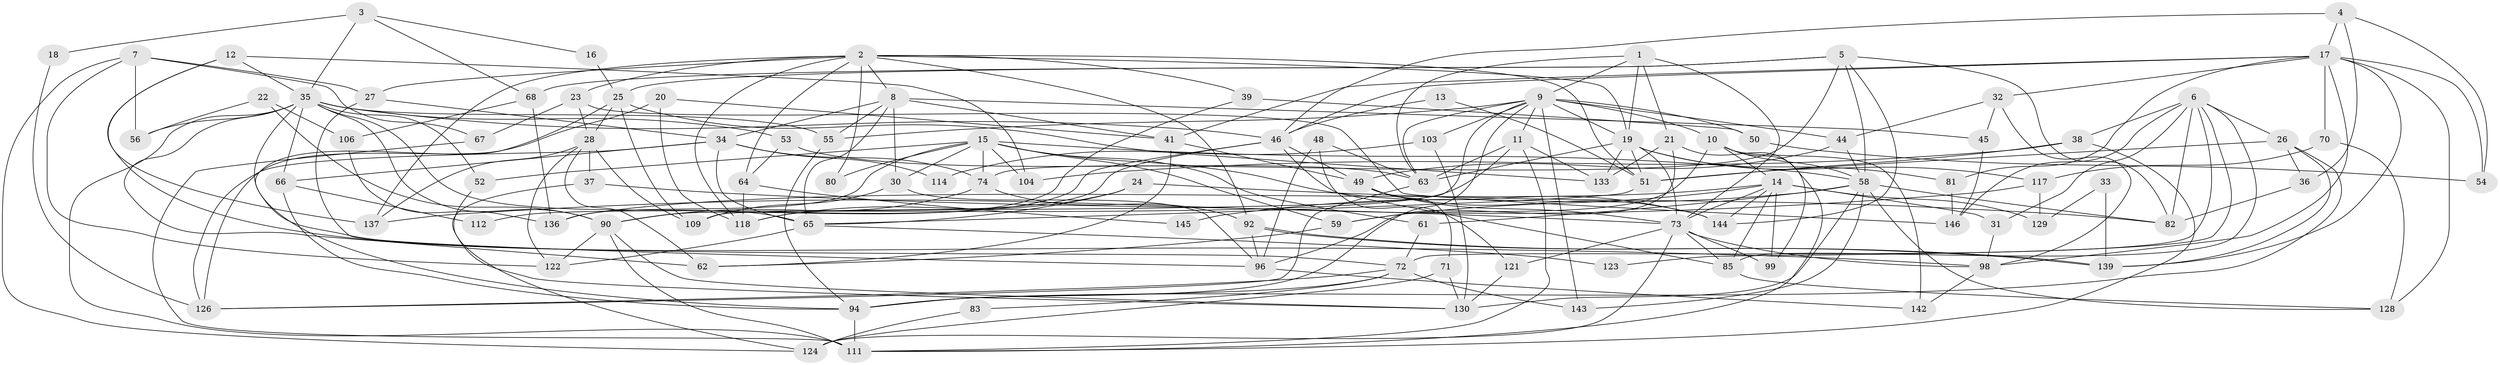 // original degree distribution, {4: 0.31756756756756754, 7: 0.0472972972972973, 8: 0.02027027027027027, 5: 0.12162162162162163, 3: 0.34459459459459457, 2: 0.07432432432432433, 6: 0.07432432432432433}
// Generated by graph-tools (version 1.1) at 2025/18/03/04/25 18:18:36]
// undirected, 103 vertices, 244 edges
graph export_dot {
graph [start="1"]
  node [color=gray90,style=filled];
  1 [super="+102"];
  2 [super="+140"];
  3;
  4;
  5 [super="+87"];
  6;
  7 [super="+43"];
  8 [super="+86"];
  9 [super="+77+60+42"];
  10 [super="+127"];
  11 [super="+29"];
  12;
  13;
  14 [super="+78+110"];
  15 [super="+76+131"];
  16;
  17 [super="+69"];
  18;
  19 [super="+88+40"];
  20;
  21;
  22;
  23;
  24;
  25;
  26;
  27;
  28 [super="+97"];
  30;
  31;
  32;
  33;
  34 [super="+95+57"];
  35 [super="+79+47+116"];
  36;
  37;
  38 [super="+147"];
  39;
  41;
  44;
  45;
  46 [super="+84+75"];
  48;
  49;
  50;
  51;
  52;
  53;
  54;
  55;
  56;
  58 [super="+107"];
  59;
  61;
  62;
  63 [super="+115"];
  64;
  65;
  66 [super="+101"];
  67;
  68;
  70;
  71;
  72 [super="+119"];
  73 [super="+93+125"];
  74;
  80;
  81;
  82;
  83;
  85 [super="+135"];
  90 [super="+91"];
  92;
  94 [super="+108+113"];
  96 [super="+100+105"];
  98 [super="+134"];
  99;
  103;
  104;
  106;
  109 [super="+132"];
  111 [super="+120"];
  112;
  114;
  117;
  118;
  121;
  122;
  123;
  124;
  126;
  128;
  129;
  130;
  133;
  136;
  137;
  139;
  142;
  143;
  144;
  145;
  146;
  1 -- 9;
  1 -- 19;
  1 -- 73;
  1 -- 21;
  1 -- 63;
  2 -- 51;
  2 -- 27;
  2 -- 64;
  2 -- 92;
  2 -- 80;
  2 -- 23;
  2 -- 118;
  2 -- 39;
  2 -- 137;
  2 -- 19;
  2 -- 8;
  3 -- 68;
  3 -- 16;
  3 -- 18;
  3 -- 35;
  4 -- 46;
  4 -- 36;
  4 -- 54;
  4 -- 17;
  5 -- 82;
  5 -- 74;
  5 -- 58;
  5 -- 144;
  5 -- 25;
  5 -- 68;
  6 -- 26;
  6 -- 38;
  6 -- 31;
  6 -- 82;
  6 -- 123;
  6 -- 146;
  6 -- 72;
  6 -- 85;
  7 -- 27;
  7 -- 67;
  7 -- 56;
  7 -- 122;
  7 -- 124;
  8 -- 65;
  8 -- 30;
  8 -- 34;
  8 -- 55;
  8 -- 41;
  8 -- 45;
  9 -- 10;
  9 -- 50;
  9 -- 103;
  9 -- 55;
  9 -- 44;
  9 -- 109;
  9 -- 143;
  9 -- 19;
  9 -- 11;
  9 -- 94;
  9 -- 63;
  10 -- 142 [weight=2];
  10 -- 59;
  10 -- 99;
  10 -- 14;
  10 -- 58;
  11 -- 63;
  11 -- 133;
  11 -- 112;
  11 -- 111;
  12 -- 98;
  12 -- 35;
  12 -- 104;
  12 -- 137;
  13 -- 51;
  13 -- 46;
  14 -- 99;
  14 -- 144;
  14 -- 73;
  14 -- 136;
  14 -- 59;
  14 -- 129;
  14 -- 31;
  14 -- 85;
  15 -- 30;
  15 -- 61;
  15 -- 74;
  15 -- 52;
  15 -- 80;
  15 -- 144;
  15 -- 104;
  15 -- 59;
  15 -- 136;
  15 -- 58;
  16 -- 25;
  17 -- 46;
  17 -- 128;
  17 -- 32;
  17 -- 98;
  17 -- 70;
  17 -- 41;
  17 -- 139;
  17 -- 81;
  17 -- 54;
  18 -- 126;
  19 -- 81 [weight=2];
  19 -- 117;
  19 -- 133;
  19 -- 63;
  19 -- 51;
  19 -- 73;
  20 -- 126;
  20 -- 118;
  20 -- 41;
  21 -- 133;
  21 -- 111;
  21 -- 96;
  22 -- 56;
  22 -- 106;
  22 -- 90;
  23 -- 28;
  23 -- 146;
  23 -- 67;
  24 -- 65;
  24 -- 82;
  24 -- 118;
  25 -- 133;
  25 -- 94;
  25 -- 28;
  25 -- 109;
  26 -- 139;
  26 -- 36;
  26 -- 51;
  26 -- 94;
  27 -- 96;
  27 -- 34;
  28 -- 137;
  28 -- 37;
  28 -- 122;
  28 -- 62;
  28 -- 109;
  30 -- 109;
  30 -- 96;
  31 -- 98;
  32 -- 44;
  32 -- 45;
  32 -- 98;
  33 -- 139;
  33 -- 129;
  34 -- 114;
  34 -- 66;
  34 -- 126;
  34 -- 65;
  34 -- 74;
  35 -- 72 [weight=2];
  35 -- 52;
  35 -- 111;
  35 -- 53;
  35 -- 55;
  35 -- 56;
  35 -- 46;
  35 -- 65;
  35 -- 66;
  35 -- 90;
  35 -- 62;
  36 -- 82;
  37 -- 124;
  37 -- 73;
  38 -- 111;
  38 -- 104;
  38 -- 51;
  39 -- 90;
  39 -- 50;
  41 -- 62;
  41 -- 49;
  44 -- 49;
  44 -- 58;
  45 -- 146;
  46 -- 118;
  46 -- 49;
  46 -- 90;
  46 -- 85;
  48 -- 63;
  48 -- 121;
  48 -- 96;
  49 -- 71;
  49 -- 144;
  49 -- 73;
  50 -- 54;
  51 -- 65;
  52 -- 130;
  53 -- 64;
  53 -- 63;
  55 -- 94;
  58 -- 128;
  58 -- 130;
  58 -- 143;
  58 -- 145;
  58 -- 82;
  58 -- 61;
  59 -- 62;
  61 -- 72;
  63 -- 126;
  64 -- 118;
  64 -- 145;
  65 -- 122;
  65 -- 123;
  66 -- 94;
  66 -- 112;
  67 -- 111;
  68 -- 136;
  68 -- 106;
  70 -- 117;
  70 -- 128;
  71 -- 130;
  71 -- 124;
  72 -- 83;
  72 -- 126;
  72 -- 94;
  72 -- 143;
  73 -- 98;
  73 -- 121;
  73 -- 85;
  73 -- 124;
  73 -- 99;
  74 -- 92;
  74 -- 90;
  81 -- 146;
  83 -- 124;
  85 -- 128;
  90 -- 130;
  90 -- 122;
  90 -- 111 [weight=2];
  92 -- 139;
  92 -- 139;
  92 -- 96;
  94 -- 111;
  96 -- 142;
  98 -- 142;
  103 -- 130;
  103 -- 114;
  106 -- 136;
  117 -- 137;
  117 -- 129;
  121 -- 130;
}
